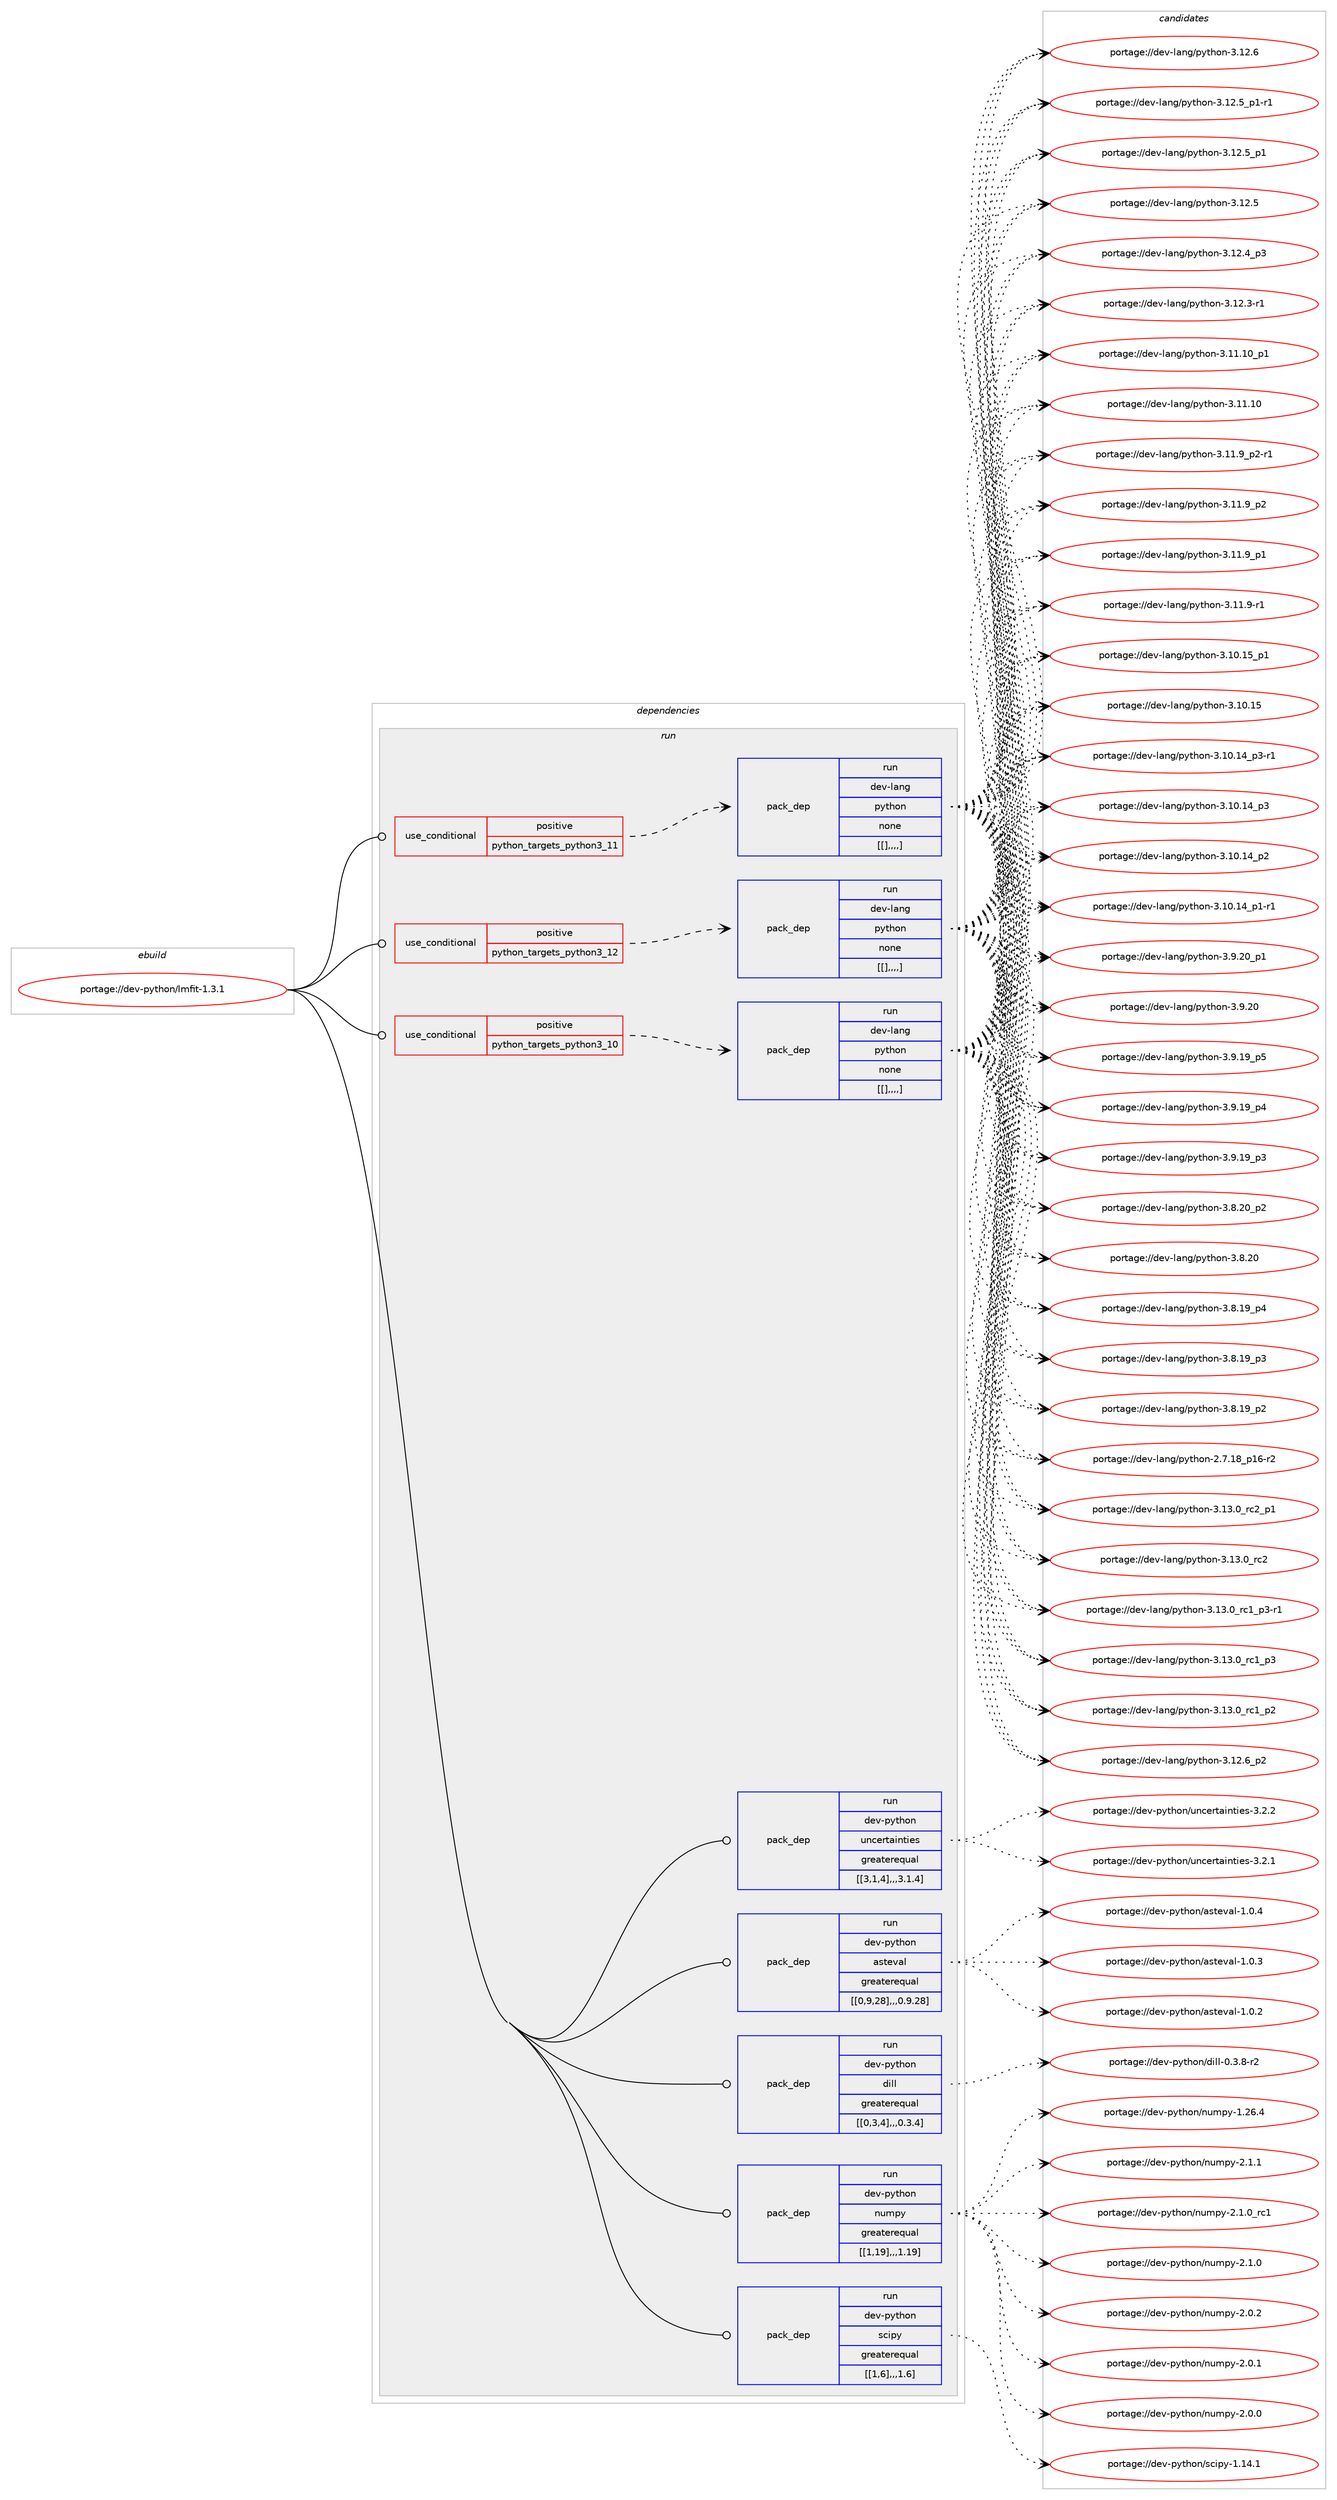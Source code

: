 digraph prolog {

# *************
# Graph options
# *************

newrank=true;
concentrate=true;
compound=true;
graph [rankdir=LR,fontname=Helvetica,fontsize=10,ranksep=1.5];#, ranksep=2.5, nodesep=0.2];
edge  [arrowhead=vee];
node  [fontname=Helvetica,fontsize=10];

# **********
# The ebuild
# **********

subgraph cluster_leftcol {
color=gray;
label=<<i>ebuild</i>>;
id [label="portage://dev-python/lmfit-1.3.1", color=red, width=4, href="../dev-python/lmfit-1.3.1.svg"];
}

# ****************
# The dependencies
# ****************

subgraph cluster_midcol {
color=gray;
label=<<i>dependencies</i>>;
subgraph cluster_compile {
fillcolor="#eeeeee";
style=filled;
label=<<i>compile</i>>;
}
subgraph cluster_compileandrun {
fillcolor="#eeeeee";
style=filled;
label=<<i>compile and run</i>>;
}
subgraph cluster_run {
fillcolor="#eeeeee";
style=filled;
label=<<i>run</i>>;
subgraph cond35658 {
dependency152255 [label=<<TABLE BORDER="0" CELLBORDER="1" CELLSPACING="0" CELLPADDING="4"><TR><TD ROWSPAN="3" CELLPADDING="10">use_conditional</TD></TR><TR><TD>positive</TD></TR><TR><TD>python_targets_python3_10</TD></TR></TABLE>>, shape=none, color=red];
subgraph pack115383 {
dependency152256 [label=<<TABLE BORDER="0" CELLBORDER="1" CELLSPACING="0" CELLPADDING="4" WIDTH="220"><TR><TD ROWSPAN="6" CELLPADDING="30">pack_dep</TD></TR><TR><TD WIDTH="110">run</TD></TR><TR><TD>dev-lang</TD></TR><TR><TD>python</TD></TR><TR><TD>none</TD></TR><TR><TD>[[],,,,]</TD></TR></TABLE>>, shape=none, color=blue];
}
dependency152255:e -> dependency152256:w [weight=20,style="dashed",arrowhead="vee"];
}
id:e -> dependency152255:w [weight=20,style="solid",arrowhead="odot"];
subgraph cond35659 {
dependency152257 [label=<<TABLE BORDER="0" CELLBORDER="1" CELLSPACING="0" CELLPADDING="4"><TR><TD ROWSPAN="3" CELLPADDING="10">use_conditional</TD></TR><TR><TD>positive</TD></TR><TR><TD>python_targets_python3_11</TD></TR></TABLE>>, shape=none, color=red];
subgraph pack115384 {
dependency152258 [label=<<TABLE BORDER="0" CELLBORDER="1" CELLSPACING="0" CELLPADDING="4" WIDTH="220"><TR><TD ROWSPAN="6" CELLPADDING="30">pack_dep</TD></TR><TR><TD WIDTH="110">run</TD></TR><TR><TD>dev-lang</TD></TR><TR><TD>python</TD></TR><TR><TD>none</TD></TR><TR><TD>[[],,,,]</TD></TR></TABLE>>, shape=none, color=blue];
}
dependency152257:e -> dependency152258:w [weight=20,style="dashed",arrowhead="vee"];
}
id:e -> dependency152257:w [weight=20,style="solid",arrowhead="odot"];
subgraph cond35660 {
dependency152259 [label=<<TABLE BORDER="0" CELLBORDER="1" CELLSPACING="0" CELLPADDING="4"><TR><TD ROWSPAN="3" CELLPADDING="10">use_conditional</TD></TR><TR><TD>positive</TD></TR><TR><TD>python_targets_python3_12</TD></TR></TABLE>>, shape=none, color=red];
subgraph pack115385 {
dependency152260 [label=<<TABLE BORDER="0" CELLBORDER="1" CELLSPACING="0" CELLPADDING="4" WIDTH="220"><TR><TD ROWSPAN="6" CELLPADDING="30">pack_dep</TD></TR><TR><TD WIDTH="110">run</TD></TR><TR><TD>dev-lang</TD></TR><TR><TD>python</TD></TR><TR><TD>none</TD></TR><TR><TD>[[],,,,]</TD></TR></TABLE>>, shape=none, color=blue];
}
dependency152259:e -> dependency152260:w [weight=20,style="dashed",arrowhead="vee"];
}
id:e -> dependency152259:w [weight=20,style="solid",arrowhead="odot"];
subgraph pack115386 {
dependency152261 [label=<<TABLE BORDER="0" CELLBORDER="1" CELLSPACING="0" CELLPADDING="4" WIDTH="220"><TR><TD ROWSPAN="6" CELLPADDING="30">pack_dep</TD></TR><TR><TD WIDTH="110">run</TD></TR><TR><TD>dev-python</TD></TR><TR><TD>asteval</TD></TR><TR><TD>greaterequal</TD></TR><TR><TD>[[0,9,28],,,0.9.28]</TD></TR></TABLE>>, shape=none, color=blue];
}
id:e -> dependency152261:w [weight=20,style="solid",arrowhead="odot"];
subgraph pack115387 {
dependency152262 [label=<<TABLE BORDER="0" CELLBORDER="1" CELLSPACING="0" CELLPADDING="4" WIDTH="220"><TR><TD ROWSPAN="6" CELLPADDING="30">pack_dep</TD></TR><TR><TD WIDTH="110">run</TD></TR><TR><TD>dev-python</TD></TR><TR><TD>dill</TD></TR><TR><TD>greaterequal</TD></TR><TR><TD>[[0,3,4],,,0.3.4]</TD></TR></TABLE>>, shape=none, color=blue];
}
id:e -> dependency152262:w [weight=20,style="solid",arrowhead="odot"];
subgraph pack115388 {
dependency152263 [label=<<TABLE BORDER="0" CELLBORDER="1" CELLSPACING="0" CELLPADDING="4" WIDTH="220"><TR><TD ROWSPAN="6" CELLPADDING="30">pack_dep</TD></TR><TR><TD WIDTH="110">run</TD></TR><TR><TD>dev-python</TD></TR><TR><TD>numpy</TD></TR><TR><TD>greaterequal</TD></TR><TR><TD>[[1,19],,,1.19]</TD></TR></TABLE>>, shape=none, color=blue];
}
id:e -> dependency152263:w [weight=20,style="solid",arrowhead="odot"];
subgraph pack115389 {
dependency152264 [label=<<TABLE BORDER="0" CELLBORDER="1" CELLSPACING="0" CELLPADDING="4" WIDTH="220"><TR><TD ROWSPAN="6" CELLPADDING="30">pack_dep</TD></TR><TR><TD WIDTH="110">run</TD></TR><TR><TD>dev-python</TD></TR><TR><TD>scipy</TD></TR><TR><TD>greaterequal</TD></TR><TR><TD>[[1,6],,,1.6]</TD></TR></TABLE>>, shape=none, color=blue];
}
id:e -> dependency152264:w [weight=20,style="solid",arrowhead="odot"];
subgraph pack115390 {
dependency152265 [label=<<TABLE BORDER="0" CELLBORDER="1" CELLSPACING="0" CELLPADDING="4" WIDTH="220"><TR><TD ROWSPAN="6" CELLPADDING="30">pack_dep</TD></TR><TR><TD WIDTH="110">run</TD></TR><TR><TD>dev-python</TD></TR><TR><TD>uncertainties</TD></TR><TR><TD>greaterequal</TD></TR><TR><TD>[[3,1,4],,,3.1.4]</TD></TR></TABLE>>, shape=none, color=blue];
}
id:e -> dependency152265:w [weight=20,style="solid",arrowhead="odot"];
}
}

# **************
# The candidates
# **************

subgraph cluster_choices {
rank=same;
color=gray;
label=<<i>candidates</i>>;

subgraph choice115383 {
color=black;
nodesep=1;
choice100101118451089711010347112121116104111110455146495146489511499509511249 [label="portage://dev-lang/python-3.13.0_rc2_p1", color=red, width=4,href="../dev-lang/python-3.13.0_rc2_p1.svg"];
choice10010111845108971101034711212111610411111045514649514648951149950 [label="portage://dev-lang/python-3.13.0_rc2", color=red, width=4,href="../dev-lang/python-3.13.0_rc2.svg"];
choice1001011184510897110103471121211161041111104551464951464895114994995112514511449 [label="portage://dev-lang/python-3.13.0_rc1_p3-r1", color=red, width=4,href="../dev-lang/python-3.13.0_rc1_p3-r1.svg"];
choice100101118451089711010347112121116104111110455146495146489511499499511251 [label="portage://dev-lang/python-3.13.0_rc1_p3", color=red, width=4,href="../dev-lang/python-3.13.0_rc1_p3.svg"];
choice100101118451089711010347112121116104111110455146495146489511499499511250 [label="portage://dev-lang/python-3.13.0_rc1_p2", color=red, width=4,href="../dev-lang/python-3.13.0_rc1_p2.svg"];
choice100101118451089711010347112121116104111110455146495046549511250 [label="portage://dev-lang/python-3.12.6_p2", color=red, width=4,href="../dev-lang/python-3.12.6_p2.svg"];
choice10010111845108971101034711212111610411111045514649504654 [label="portage://dev-lang/python-3.12.6", color=red, width=4,href="../dev-lang/python-3.12.6.svg"];
choice1001011184510897110103471121211161041111104551464950465395112494511449 [label="portage://dev-lang/python-3.12.5_p1-r1", color=red, width=4,href="../dev-lang/python-3.12.5_p1-r1.svg"];
choice100101118451089711010347112121116104111110455146495046539511249 [label="portage://dev-lang/python-3.12.5_p1", color=red, width=4,href="../dev-lang/python-3.12.5_p1.svg"];
choice10010111845108971101034711212111610411111045514649504653 [label="portage://dev-lang/python-3.12.5", color=red, width=4,href="../dev-lang/python-3.12.5.svg"];
choice100101118451089711010347112121116104111110455146495046529511251 [label="portage://dev-lang/python-3.12.4_p3", color=red, width=4,href="../dev-lang/python-3.12.4_p3.svg"];
choice100101118451089711010347112121116104111110455146495046514511449 [label="portage://dev-lang/python-3.12.3-r1", color=red, width=4,href="../dev-lang/python-3.12.3-r1.svg"];
choice10010111845108971101034711212111610411111045514649494649489511249 [label="portage://dev-lang/python-3.11.10_p1", color=red, width=4,href="../dev-lang/python-3.11.10_p1.svg"];
choice1001011184510897110103471121211161041111104551464949464948 [label="portage://dev-lang/python-3.11.10", color=red, width=4,href="../dev-lang/python-3.11.10.svg"];
choice1001011184510897110103471121211161041111104551464949465795112504511449 [label="portage://dev-lang/python-3.11.9_p2-r1", color=red, width=4,href="../dev-lang/python-3.11.9_p2-r1.svg"];
choice100101118451089711010347112121116104111110455146494946579511250 [label="portage://dev-lang/python-3.11.9_p2", color=red, width=4,href="../dev-lang/python-3.11.9_p2.svg"];
choice100101118451089711010347112121116104111110455146494946579511249 [label="portage://dev-lang/python-3.11.9_p1", color=red, width=4,href="../dev-lang/python-3.11.9_p1.svg"];
choice100101118451089711010347112121116104111110455146494946574511449 [label="portage://dev-lang/python-3.11.9-r1", color=red, width=4,href="../dev-lang/python-3.11.9-r1.svg"];
choice10010111845108971101034711212111610411111045514649484649539511249 [label="portage://dev-lang/python-3.10.15_p1", color=red, width=4,href="../dev-lang/python-3.10.15_p1.svg"];
choice1001011184510897110103471121211161041111104551464948464953 [label="portage://dev-lang/python-3.10.15", color=red, width=4,href="../dev-lang/python-3.10.15.svg"];
choice100101118451089711010347112121116104111110455146494846495295112514511449 [label="portage://dev-lang/python-3.10.14_p3-r1", color=red, width=4,href="../dev-lang/python-3.10.14_p3-r1.svg"];
choice10010111845108971101034711212111610411111045514649484649529511251 [label="portage://dev-lang/python-3.10.14_p3", color=red, width=4,href="../dev-lang/python-3.10.14_p3.svg"];
choice10010111845108971101034711212111610411111045514649484649529511250 [label="portage://dev-lang/python-3.10.14_p2", color=red, width=4,href="../dev-lang/python-3.10.14_p2.svg"];
choice100101118451089711010347112121116104111110455146494846495295112494511449 [label="portage://dev-lang/python-3.10.14_p1-r1", color=red, width=4,href="../dev-lang/python-3.10.14_p1-r1.svg"];
choice100101118451089711010347112121116104111110455146574650489511249 [label="portage://dev-lang/python-3.9.20_p1", color=red, width=4,href="../dev-lang/python-3.9.20_p1.svg"];
choice10010111845108971101034711212111610411111045514657465048 [label="portage://dev-lang/python-3.9.20", color=red, width=4,href="../dev-lang/python-3.9.20.svg"];
choice100101118451089711010347112121116104111110455146574649579511253 [label="portage://dev-lang/python-3.9.19_p5", color=red, width=4,href="../dev-lang/python-3.9.19_p5.svg"];
choice100101118451089711010347112121116104111110455146574649579511252 [label="portage://dev-lang/python-3.9.19_p4", color=red, width=4,href="../dev-lang/python-3.9.19_p4.svg"];
choice100101118451089711010347112121116104111110455146574649579511251 [label="portage://dev-lang/python-3.9.19_p3", color=red, width=4,href="../dev-lang/python-3.9.19_p3.svg"];
choice100101118451089711010347112121116104111110455146564650489511250 [label="portage://dev-lang/python-3.8.20_p2", color=red, width=4,href="../dev-lang/python-3.8.20_p2.svg"];
choice10010111845108971101034711212111610411111045514656465048 [label="portage://dev-lang/python-3.8.20", color=red, width=4,href="../dev-lang/python-3.8.20.svg"];
choice100101118451089711010347112121116104111110455146564649579511252 [label="portage://dev-lang/python-3.8.19_p4", color=red, width=4,href="../dev-lang/python-3.8.19_p4.svg"];
choice100101118451089711010347112121116104111110455146564649579511251 [label="portage://dev-lang/python-3.8.19_p3", color=red, width=4,href="../dev-lang/python-3.8.19_p3.svg"];
choice100101118451089711010347112121116104111110455146564649579511250 [label="portage://dev-lang/python-3.8.19_p2", color=red, width=4,href="../dev-lang/python-3.8.19_p2.svg"];
choice100101118451089711010347112121116104111110455046554649569511249544511450 [label="portage://dev-lang/python-2.7.18_p16-r2", color=red, width=4,href="../dev-lang/python-2.7.18_p16-r2.svg"];
dependency152256:e -> choice100101118451089711010347112121116104111110455146495146489511499509511249:w [style=dotted,weight="100"];
dependency152256:e -> choice10010111845108971101034711212111610411111045514649514648951149950:w [style=dotted,weight="100"];
dependency152256:e -> choice1001011184510897110103471121211161041111104551464951464895114994995112514511449:w [style=dotted,weight="100"];
dependency152256:e -> choice100101118451089711010347112121116104111110455146495146489511499499511251:w [style=dotted,weight="100"];
dependency152256:e -> choice100101118451089711010347112121116104111110455146495146489511499499511250:w [style=dotted,weight="100"];
dependency152256:e -> choice100101118451089711010347112121116104111110455146495046549511250:w [style=dotted,weight="100"];
dependency152256:e -> choice10010111845108971101034711212111610411111045514649504654:w [style=dotted,weight="100"];
dependency152256:e -> choice1001011184510897110103471121211161041111104551464950465395112494511449:w [style=dotted,weight="100"];
dependency152256:e -> choice100101118451089711010347112121116104111110455146495046539511249:w [style=dotted,weight="100"];
dependency152256:e -> choice10010111845108971101034711212111610411111045514649504653:w [style=dotted,weight="100"];
dependency152256:e -> choice100101118451089711010347112121116104111110455146495046529511251:w [style=dotted,weight="100"];
dependency152256:e -> choice100101118451089711010347112121116104111110455146495046514511449:w [style=dotted,weight="100"];
dependency152256:e -> choice10010111845108971101034711212111610411111045514649494649489511249:w [style=dotted,weight="100"];
dependency152256:e -> choice1001011184510897110103471121211161041111104551464949464948:w [style=dotted,weight="100"];
dependency152256:e -> choice1001011184510897110103471121211161041111104551464949465795112504511449:w [style=dotted,weight="100"];
dependency152256:e -> choice100101118451089711010347112121116104111110455146494946579511250:w [style=dotted,weight="100"];
dependency152256:e -> choice100101118451089711010347112121116104111110455146494946579511249:w [style=dotted,weight="100"];
dependency152256:e -> choice100101118451089711010347112121116104111110455146494946574511449:w [style=dotted,weight="100"];
dependency152256:e -> choice10010111845108971101034711212111610411111045514649484649539511249:w [style=dotted,weight="100"];
dependency152256:e -> choice1001011184510897110103471121211161041111104551464948464953:w [style=dotted,weight="100"];
dependency152256:e -> choice100101118451089711010347112121116104111110455146494846495295112514511449:w [style=dotted,weight="100"];
dependency152256:e -> choice10010111845108971101034711212111610411111045514649484649529511251:w [style=dotted,weight="100"];
dependency152256:e -> choice10010111845108971101034711212111610411111045514649484649529511250:w [style=dotted,weight="100"];
dependency152256:e -> choice100101118451089711010347112121116104111110455146494846495295112494511449:w [style=dotted,weight="100"];
dependency152256:e -> choice100101118451089711010347112121116104111110455146574650489511249:w [style=dotted,weight="100"];
dependency152256:e -> choice10010111845108971101034711212111610411111045514657465048:w [style=dotted,weight="100"];
dependency152256:e -> choice100101118451089711010347112121116104111110455146574649579511253:w [style=dotted,weight="100"];
dependency152256:e -> choice100101118451089711010347112121116104111110455146574649579511252:w [style=dotted,weight="100"];
dependency152256:e -> choice100101118451089711010347112121116104111110455146574649579511251:w [style=dotted,weight="100"];
dependency152256:e -> choice100101118451089711010347112121116104111110455146564650489511250:w [style=dotted,weight="100"];
dependency152256:e -> choice10010111845108971101034711212111610411111045514656465048:w [style=dotted,weight="100"];
dependency152256:e -> choice100101118451089711010347112121116104111110455146564649579511252:w [style=dotted,weight="100"];
dependency152256:e -> choice100101118451089711010347112121116104111110455146564649579511251:w [style=dotted,weight="100"];
dependency152256:e -> choice100101118451089711010347112121116104111110455146564649579511250:w [style=dotted,weight="100"];
dependency152256:e -> choice100101118451089711010347112121116104111110455046554649569511249544511450:w [style=dotted,weight="100"];
}
subgraph choice115384 {
color=black;
nodesep=1;
choice100101118451089711010347112121116104111110455146495146489511499509511249 [label="portage://dev-lang/python-3.13.0_rc2_p1", color=red, width=4,href="../dev-lang/python-3.13.0_rc2_p1.svg"];
choice10010111845108971101034711212111610411111045514649514648951149950 [label="portage://dev-lang/python-3.13.0_rc2", color=red, width=4,href="../dev-lang/python-3.13.0_rc2.svg"];
choice1001011184510897110103471121211161041111104551464951464895114994995112514511449 [label="portage://dev-lang/python-3.13.0_rc1_p3-r1", color=red, width=4,href="../dev-lang/python-3.13.0_rc1_p3-r1.svg"];
choice100101118451089711010347112121116104111110455146495146489511499499511251 [label="portage://dev-lang/python-3.13.0_rc1_p3", color=red, width=4,href="../dev-lang/python-3.13.0_rc1_p3.svg"];
choice100101118451089711010347112121116104111110455146495146489511499499511250 [label="portage://dev-lang/python-3.13.0_rc1_p2", color=red, width=4,href="../dev-lang/python-3.13.0_rc1_p2.svg"];
choice100101118451089711010347112121116104111110455146495046549511250 [label="portage://dev-lang/python-3.12.6_p2", color=red, width=4,href="../dev-lang/python-3.12.6_p2.svg"];
choice10010111845108971101034711212111610411111045514649504654 [label="portage://dev-lang/python-3.12.6", color=red, width=4,href="../dev-lang/python-3.12.6.svg"];
choice1001011184510897110103471121211161041111104551464950465395112494511449 [label="portage://dev-lang/python-3.12.5_p1-r1", color=red, width=4,href="../dev-lang/python-3.12.5_p1-r1.svg"];
choice100101118451089711010347112121116104111110455146495046539511249 [label="portage://dev-lang/python-3.12.5_p1", color=red, width=4,href="../dev-lang/python-3.12.5_p1.svg"];
choice10010111845108971101034711212111610411111045514649504653 [label="portage://dev-lang/python-3.12.5", color=red, width=4,href="../dev-lang/python-3.12.5.svg"];
choice100101118451089711010347112121116104111110455146495046529511251 [label="portage://dev-lang/python-3.12.4_p3", color=red, width=4,href="../dev-lang/python-3.12.4_p3.svg"];
choice100101118451089711010347112121116104111110455146495046514511449 [label="portage://dev-lang/python-3.12.3-r1", color=red, width=4,href="../dev-lang/python-3.12.3-r1.svg"];
choice10010111845108971101034711212111610411111045514649494649489511249 [label="portage://dev-lang/python-3.11.10_p1", color=red, width=4,href="../dev-lang/python-3.11.10_p1.svg"];
choice1001011184510897110103471121211161041111104551464949464948 [label="portage://dev-lang/python-3.11.10", color=red, width=4,href="../dev-lang/python-3.11.10.svg"];
choice1001011184510897110103471121211161041111104551464949465795112504511449 [label="portage://dev-lang/python-3.11.9_p2-r1", color=red, width=4,href="../dev-lang/python-3.11.9_p2-r1.svg"];
choice100101118451089711010347112121116104111110455146494946579511250 [label="portage://dev-lang/python-3.11.9_p2", color=red, width=4,href="../dev-lang/python-3.11.9_p2.svg"];
choice100101118451089711010347112121116104111110455146494946579511249 [label="portage://dev-lang/python-3.11.9_p1", color=red, width=4,href="../dev-lang/python-3.11.9_p1.svg"];
choice100101118451089711010347112121116104111110455146494946574511449 [label="portage://dev-lang/python-3.11.9-r1", color=red, width=4,href="../dev-lang/python-3.11.9-r1.svg"];
choice10010111845108971101034711212111610411111045514649484649539511249 [label="portage://dev-lang/python-3.10.15_p1", color=red, width=4,href="../dev-lang/python-3.10.15_p1.svg"];
choice1001011184510897110103471121211161041111104551464948464953 [label="portage://dev-lang/python-3.10.15", color=red, width=4,href="../dev-lang/python-3.10.15.svg"];
choice100101118451089711010347112121116104111110455146494846495295112514511449 [label="portage://dev-lang/python-3.10.14_p3-r1", color=red, width=4,href="../dev-lang/python-3.10.14_p3-r1.svg"];
choice10010111845108971101034711212111610411111045514649484649529511251 [label="portage://dev-lang/python-3.10.14_p3", color=red, width=4,href="../dev-lang/python-3.10.14_p3.svg"];
choice10010111845108971101034711212111610411111045514649484649529511250 [label="portage://dev-lang/python-3.10.14_p2", color=red, width=4,href="../dev-lang/python-3.10.14_p2.svg"];
choice100101118451089711010347112121116104111110455146494846495295112494511449 [label="portage://dev-lang/python-3.10.14_p1-r1", color=red, width=4,href="../dev-lang/python-3.10.14_p1-r1.svg"];
choice100101118451089711010347112121116104111110455146574650489511249 [label="portage://dev-lang/python-3.9.20_p1", color=red, width=4,href="../dev-lang/python-3.9.20_p1.svg"];
choice10010111845108971101034711212111610411111045514657465048 [label="portage://dev-lang/python-3.9.20", color=red, width=4,href="../dev-lang/python-3.9.20.svg"];
choice100101118451089711010347112121116104111110455146574649579511253 [label="portage://dev-lang/python-3.9.19_p5", color=red, width=4,href="../dev-lang/python-3.9.19_p5.svg"];
choice100101118451089711010347112121116104111110455146574649579511252 [label="portage://dev-lang/python-3.9.19_p4", color=red, width=4,href="../dev-lang/python-3.9.19_p4.svg"];
choice100101118451089711010347112121116104111110455146574649579511251 [label="portage://dev-lang/python-3.9.19_p3", color=red, width=4,href="../dev-lang/python-3.9.19_p3.svg"];
choice100101118451089711010347112121116104111110455146564650489511250 [label="portage://dev-lang/python-3.8.20_p2", color=red, width=4,href="../dev-lang/python-3.8.20_p2.svg"];
choice10010111845108971101034711212111610411111045514656465048 [label="portage://dev-lang/python-3.8.20", color=red, width=4,href="../dev-lang/python-3.8.20.svg"];
choice100101118451089711010347112121116104111110455146564649579511252 [label="portage://dev-lang/python-3.8.19_p4", color=red, width=4,href="../dev-lang/python-3.8.19_p4.svg"];
choice100101118451089711010347112121116104111110455146564649579511251 [label="portage://dev-lang/python-3.8.19_p3", color=red, width=4,href="../dev-lang/python-3.8.19_p3.svg"];
choice100101118451089711010347112121116104111110455146564649579511250 [label="portage://dev-lang/python-3.8.19_p2", color=red, width=4,href="../dev-lang/python-3.8.19_p2.svg"];
choice100101118451089711010347112121116104111110455046554649569511249544511450 [label="portage://dev-lang/python-2.7.18_p16-r2", color=red, width=4,href="../dev-lang/python-2.7.18_p16-r2.svg"];
dependency152258:e -> choice100101118451089711010347112121116104111110455146495146489511499509511249:w [style=dotted,weight="100"];
dependency152258:e -> choice10010111845108971101034711212111610411111045514649514648951149950:w [style=dotted,weight="100"];
dependency152258:e -> choice1001011184510897110103471121211161041111104551464951464895114994995112514511449:w [style=dotted,weight="100"];
dependency152258:e -> choice100101118451089711010347112121116104111110455146495146489511499499511251:w [style=dotted,weight="100"];
dependency152258:e -> choice100101118451089711010347112121116104111110455146495146489511499499511250:w [style=dotted,weight="100"];
dependency152258:e -> choice100101118451089711010347112121116104111110455146495046549511250:w [style=dotted,weight="100"];
dependency152258:e -> choice10010111845108971101034711212111610411111045514649504654:w [style=dotted,weight="100"];
dependency152258:e -> choice1001011184510897110103471121211161041111104551464950465395112494511449:w [style=dotted,weight="100"];
dependency152258:e -> choice100101118451089711010347112121116104111110455146495046539511249:w [style=dotted,weight="100"];
dependency152258:e -> choice10010111845108971101034711212111610411111045514649504653:w [style=dotted,weight="100"];
dependency152258:e -> choice100101118451089711010347112121116104111110455146495046529511251:w [style=dotted,weight="100"];
dependency152258:e -> choice100101118451089711010347112121116104111110455146495046514511449:w [style=dotted,weight="100"];
dependency152258:e -> choice10010111845108971101034711212111610411111045514649494649489511249:w [style=dotted,weight="100"];
dependency152258:e -> choice1001011184510897110103471121211161041111104551464949464948:w [style=dotted,weight="100"];
dependency152258:e -> choice1001011184510897110103471121211161041111104551464949465795112504511449:w [style=dotted,weight="100"];
dependency152258:e -> choice100101118451089711010347112121116104111110455146494946579511250:w [style=dotted,weight="100"];
dependency152258:e -> choice100101118451089711010347112121116104111110455146494946579511249:w [style=dotted,weight="100"];
dependency152258:e -> choice100101118451089711010347112121116104111110455146494946574511449:w [style=dotted,weight="100"];
dependency152258:e -> choice10010111845108971101034711212111610411111045514649484649539511249:w [style=dotted,weight="100"];
dependency152258:e -> choice1001011184510897110103471121211161041111104551464948464953:w [style=dotted,weight="100"];
dependency152258:e -> choice100101118451089711010347112121116104111110455146494846495295112514511449:w [style=dotted,weight="100"];
dependency152258:e -> choice10010111845108971101034711212111610411111045514649484649529511251:w [style=dotted,weight="100"];
dependency152258:e -> choice10010111845108971101034711212111610411111045514649484649529511250:w [style=dotted,weight="100"];
dependency152258:e -> choice100101118451089711010347112121116104111110455146494846495295112494511449:w [style=dotted,weight="100"];
dependency152258:e -> choice100101118451089711010347112121116104111110455146574650489511249:w [style=dotted,weight="100"];
dependency152258:e -> choice10010111845108971101034711212111610411111045514657465048:w [style=dotted,weight="100"];
dependency152258:e -> choice100101118451089711010347112121116104111110455146574649579511253:w [style=dotted,weight="100"];
dependency152258:e -> choice100101118451089711010347112121116104111110455146574649579511252:w [style=dotted,weight="100"];
dependency152258:e -> choice100101118451089711010347112121116104111110455146574649579511251:w [style=dotted,weight="100"];
dependency152258:e -> choice100101118451089711010347112121116104111110455146564650489511250:w [style=dotted,weight="100"];
dependency152258:e -> choice10010111845108971101034711212111610411111045514656465048:w [style=dotted,weight="100"];
dependency152258:e -> choice100101118451089711010347112121116104111110455146564649579511252:w [style=dotted,weight="100"];
dependency152258:e -> choice100101118451089711010347112121116104111110455146564649579511251:w [style=dotted,weight="100"];
dependency152258:e -> choice100101118451089711010347112121116104111110455146564649579511250:w [style=dotted,weight="100"];
dependency152258:e -> choice100101118451089711010347112121116104111110455046554649569511249544511450:w [style=dotted,weight="100"];
}
subgraph choice115385 {
color=black;
nodesep=1;
choice100101118451089711010347112121116104111110455146495146489511499509511249 [label="portage://dev-lang/python-3.13.0_rc2_p1", color=red, width=4,href="../dev-lang/python-3.13.0_rc2_p1.svg"];
choice10010111845108971101034711212111610411111045514649514648951149950 [label="portage://dev-lang/python-3.13.0_rc2", color=red, width=4,href="../dev-lang/python-3.13.0_rc2.svg"];
choice1001011184510897110103471121211161041111104551464951464895114994995112514511449 [label="portage://dev-lang/python-3.13.0_rc1_p3-r1", color=red, width=4,href="../dev-lang/python-3.13.0_rc1_p3-r1.svg"];
choice100101118451089711010347112121116104111110455146495146489511499499511251 [label="portage://dev-lang/python-3.13.0_rc1_p3", color=red, width=4,href="../dev-lang/python-3.13.0_rc1_p3.svg"];
choice100101118451089711010347112121116104111110455146495146489511499499511250 [label="portage://dev-lang/python-3.13.0_rc1_p2", color=red, width=4,href="../dev-lang/python-3.13.0_rc1_p2.svg"];
choice100101118451089711010347112121116104111110455146495046549511250 [label="portage://dev-lang/python-3.12.6_p2", color=red, width=4,href="../dev-lang/python-3.12.6_p2.svg"];
choice10010111845108971101034711212111610411111045514649504654 [label="portage://dev-lang/python-3.12.6", color=red, width=4,href="../dev-lang/python-3.12.6.svg"];
choice1001011184510897110103471121211161041111104551464950465395112494511449 [label="portage://dev-lang/python-3.12.5_p1-r1", color=red, width=4,href="../dev-lang/python-3.12.5_p1-r1.svg"];
choice100101118451089711010347112121116104111110455146495046539511249 [label="portage://dev-lang/python-3.12.5_p1", color=red, width=4,href="../dev-lang/python-3.12.5_p1.svg"];
choice10010111845108971101034711212111610411111045514649504653 [label="portage://dev-lang/python-3.12.5", color=red, width=4,href="../dev-lang/python-3.12.5.svg"];
choice100101118451089711010347112121116104111110455146495046529511251 [label="portage://dev-lang/python-3.12.4_p3", color=red, width=4,href="../dev-lang/python-3.12.4_p3.svg"];
choice100101118451089711010347112121116104111110455146495046514511449 [label="portage://dev-lang/python-3.12.3-r1", color=red, width=4,href="../dev-lang/python-3.12.3-r1.svg"];
choice10010111845108971101034711212111610411111045514649494649489511249 [label="portage://dev-lang/python-3.11.10_p1", color=red, width=4,href="../dev-lang/python-3.11.10_p1.svg"];
choice1001011184510897110103471121211161041111104551464949464948 [label="portage://dev-lang/python-3.11.10", color=red, width=4,href="../dev-lang/python-3.11.10.svg"];
choice1001011184510897110103471121211161041111104551464949465795112504511449 [label="portage://dev-lang/python-3.11.9_p2-r1", color=red, width=4,href="../dev-lang/python-3.11.9_p2-r1.svg"];
choice100101118451089711010347112121116104111110455146494946579511250 [label="portage://dev-lang/python-3.11.9_p2", color=red, width=4,href="../dev-lang/python-3.11.9_p2.svg"];
choice100101118451089711010347112121116104111110455146494946579511249 [label="portage://dev-lang/python-3.11.9_p1", color=red, width=4,href="../dev-lang/python-3.11.9_p1.svg"];
choice100101118451089711010347112121116104111110455146494946574511449 [label="portage://dev-lang/python-3.11.9-r1", color=red, width=4,href="../dev-lang/python-3.11.9-r1.svg"];
choice10010111845108971101034711212111610411111045514649484649539511249 [label="portage://dev-lang/python-3.10.15_p1", color=red, width=4,href="../dev-lang/python-3.10.15_p1.svg"];
choice1001011184510897110103471121211161041111104551464948464953 [label="portage://dev-lang/python-3.10.15", color=red, width=4,href="../dev-lang/python-3.10.15.svg"];
choice100101118451089711010347112121116104111110455146494846495295112514511449 [label="portage://dev-lang/python-3.10.14_p3-r1", color=red, width=4,href="../dev-lang/python-3.10.14_p3-r1.svg"];
choice10010111845108971101034711212111610411111045514649484649529511251 [label="portage://dev-lang/python-3.10.14_p3", color=red, width=4,href="../dev-lang/python-3.10.14_p3.svg"];
choice10010111845108971101034711212111610411111045514649484649529511250 [label="portage://dev-lang/python-3.10.14_p2", color=red, width=4,href="../dev-lang/python-3.10.14_p2.svg"];
choice100101118451089711010347112121116104111110455146494846495295112494511449 [label="portage://dev-lang/python-3.10.14_p1-r1", color=red, width=4,href="../dev-lang/python-3.10.14_p1-r1.svg"];
choice100101118451089711010347112121116104111110455146574650489511249 [label="portage://dev-lang/python-3.9.20_p1", color=red, width=4,href="../dev-lang/python-3.9.20_p1.svg"];
choice10010111845108971101034711212111610411111045514657465048 [label="portage://dev-lang/python-3.9.20", color=red, width=4,href="../dev-lang/python-3.9.20.svg"];
choice100101118451089711010347112121116104111110455146574649579511253 [label="portage://dev-lang/python-3.9.19_p5", color=red, width=4,href="../dev-lang/python-3.9.19_p5.svg"];
choice100101118451089711010347112121116104111110455146574649579511252 [label="portage://dev-lang/python-3.9.19_p4", color=red, width=4,href="../dev-lang/python-3.9.19_p4.svg"];
choice100101118451089711010347112121116104111110455146574649579511251 [label="portage://dev-lang/python-3.9.19_p3", color=red, width=4,href="../dev-lang/python-3.9.19_p3.svg"];
choice100101118451089711010347112121116104111110455146564650489511250 [label="portage://dev-lang/python-3.8.20_p2", color=red, width=4,href="../dev-lang/python-3.8.20_p2.svg"];
choice10010111845108971101034711212111610411111045514656465048 [label="portage://dev-lang/python-3.8.20", color=red, width=4,href="../dev-lang/python-3.8.20.svg"];
choice100101118451089711010347112121116104111110455146564649579511252 [label="portage://dev-lang/python-3.8.19_p4", color=red, width=4,href="../dev-lang/python-3.8.19_p4.svg"];
choice100101118451089711010347112121116104111110455146564649579511251 [label="portage://dev-lang/python-3.8.19_p3", color=red, width=4,href="../dev-lang/python-3.8.19_p3.svg"];
choice100101118451089711010347112121116104111110455146564649579511250 [label="portage://dev-lang/python-3.8.19_p2", color=red, width=4,href="../dev-lang/python-3.8.19_p2.svg"];
choice100101118451089711010347112121116104111110455046554649569511249544511450 [label="portage://dev-lang/python-2.7.18_p16-r2", color=red, width=4,href="../dev-lang/python-2.7.18_p16-r2.svg"];
dependency152260:e -> choice100101118451089711010347112121116104111110455146495146489511499509511249:w [style=dotted,weight="100"];
dependency152260:e -> choice10010111845108971101034711212111610411111045514649514648951149950:w [style=dotted,weight="100"];
dependency152260:e -> choice1001011184510897110103471121211161041111104551464951464895114994995112514511449:w [style=dotted,weight="100"];
dependency152260:e -> choice100101118451089711010347112121116104111110455146495146489511499499511251:w [style=dotted,weight="100"];
dependency152260:e -> choice100101118451089711010347112121116104111110455146495146489511499499511250:w [style=dotted,weight="100"];
dependency152260:e -> choice100101118451089711010347112121116104111110455146495046549511250:w [style=dotted,weight="100"];
dependency152260:e -> choice10010111845108971101034711212111610411111045514649504654:w [style=dotted,weight="100"];
dependency152260:e -> choice1001011184510897110103471121211161041111104551464950465395112494511449:w [style=dotted,weight="100"];
dependency152260:e -> choice100101118451089711010347112121116104111110455146495046539511249:w [style=dotted,weight="100"];
dependency152260:e -> choice10010111845108971101034711212111610411111045514649504653:w [style=dotted,weight="100"];
dependency152260:e -> choice100101118451089711010347112121116104111110455146495046529511251:w [style=dotted,weight="100"];
dependency152260:e -> choice100101118451089711010347112121116104111110455146495046514511449:w [style=dotted,weight="100"];
dependency152260:e -> choice10010111845108971101034711212111610411111045514649494649489511249:w [style=dotted,weight="100"];
dependency152260:e -> choice1001011184510897110103471121211161041111104551464949464948:w [style=dotted,weight="100"];
dependency152260:e -> choice1001011184510897110103471121211161041111104551464949465795112504511449:w [style=dotted,weight="100"];
dependency152260:e -> choice100101118451089711010347112121116104111110455146494946579511250:w [style=dotted,weight="100"];
dependency152260:e -> choice100101118451089711010347112121116104111110455146494946579511249:w [style=dotted,weight="100"];
dependency152260:e -> choice100101118451089711010347112121116104111110455146494946574511449:w [style=dotted,weight="100"];
dependency152260:e -> choice10010111845108971101034711212111610411111045514649484649539511249:w [style=dotted,weight="100"];
dependency152260:e -> choice1001011184510897110103471121211161041111104551464948464953:w [style=dotted,weight="100"];
dependency152260:e -> choice100101118451089711010347112121116104111110455146494846495295112514511449:w [style=dotted,weight="100"];
dependency152260:e -> choice10010111845108971101034711212111610411111045514649484649529511251:w [style=dotted,weight="100"];
dependency152260:e -> choice10010111845108971101034711212111610411111045514649484649529511250:w [style=dotted,weight="100"];
dependency152260:e -> choice100101118451089711010347112121116104111110455146494846495295112494511449:w [style=dotted,weight="100"];
dependency152260:e -> choice100101118451089711010347112121116104111110455146574650489511249:w [style=dotted,weight="100"];
dependency152260:e -> choice10010111845108971101034711212111610411111045514657465048:w [style=dotted,weight="100"];
dependency152260:e -> choice100101118451089711010347112121116104111110455146574649579511253:w [style=dotted,weight="100"];
dependency152260:e -> choice100101118451089711010347112121116104111110455146574649579511252:w [style=dotted,weight="100"];
dependency152260:e -> choice100101118451089711010347112121116104111110455146574649579511251:w [style=dotted,weight="100"];
dependency152260:e -> choice100101118451089711010347112121116104111110455146564650489511250:w [style=dotted,weight="100"];
dependency152260:e -> choice10010111845108971101034711212111610411111045514656465048:w [style=dotted,weight="100"];
dependency152260:e -> choice100101118451089711010347112121116104111110455146564649579511252:w [style=dotted,weight="100"];
dependency152260:e -> choice100101118451089711010347112121116104111110455146564649579511251:w [style=dotted,weight="100"];
dependency152260:e -> choice100101118451089711010347112121116104111110455146564649579511250:w [style=dotted,weight="100"];
dependency152260:e -> choice100101118451089711010347112121116104111110455046554649569511249544511450:w [style=dotted,weight="100"];
}
subgraph choice115386 {
color=black;
nodesep=1;
choice10010111845112121116104111110479711511610111897108454946484652 [label="portage://dev-python/asteval-1.0.4", color=red, width=4,href="../dev-python/asteval-1.0.4.svg"];
choice10010111845112121116104111110479711511610111897108454946484651 [label="portage://dev-python/asteval-1.0.3", color=red, width=4,href="../dev-python/asteval-1.0.3.svg"];
choice10010111845112121116104111110479711511610111897108454946484650 [label="portage://dev-python/asteval-1.0.2", color=red, width=4,href="../dev-python/asteval-1.0.2.svg"];
dependency152261:e -> choice10010111845112121116104111110479711511610111897108454946484652:w [style=dotted,weight="100"];
dependency152261:e -> choice10010111845112121116104111110479711511610111897108454946484651:w [style=dotted,weight="100"];
dependency152261:e -> choice10010111845112121116104111110479711511610111897108454946484650:w [style=dotted,weight="100"];
}
subgraph choice115387 {
color=black;
nodesep=1;
choice10010111845112121116104111110471001051081084548465146564511450 [label="portage://dev-python/dill-0.3.8-r2", color=red, width=4,href="../dev-python/dill-0.3.8-r2.svg"];
dependency152262:e -> choice10010111845112121116104111110471001051081084548465146564511450:w [style=dotted,weight="100"];
}
subgraph choice115388 {
color=black;
nodesep=1;
choice1001011184511212111610411111047110117109112121455046494649 [label="portage://dev-python/numpy-2.1.1", color=red, width=4,href="../dev-python/numpy-2.1.1.svg"];
choice1001011184511212111610411111047110117109112121455046494648951149949 [label="portage://dev-python/numpy-2.1.0_rc1", color=red, width=4,href="../dev-python/numpy-2.1.0_rc1.svg"];
choice1001011184511212111610411111047110117109112121455046494648 [label="portage://dev-python/numpy-2.1.0", color=red, width=4,href="../dev-python/numpy-2.1.0.svg"];
choice1001011184511212111610411111047110117109112121455046484650 [label="portage://dev-python/numpy-2.0.2", color=red, width=4,href="../dev-python/numpy-2.0.2.svg"];
choice1001011184511212111610411111047110117109112121455046484649 [label="portage://dev-python/numpy-2.0.1", color=red, width=4,href="../dev-python/numpy-2.0.1.svg"];
choice1001011184511212111610411111047110117109112121455046484648 [label="portage://dev-python/numpy-2.0.0", color=red, width=4,href="../dev-python/numpy-2.0.0.svg"];
choice100101118451121211161041111104711011710911212145494650544652 [label="portage://dev-python/numpy-1.26.4", color=red, width=4,href="../dev-python/numpy-1.26.4.svg"];
dependency152263:e -> choice1001011184511212111610411111047110117109112121455046494649:w [style=dotted,weight="100"];
dependency152263:e -> choice1001011184511212111610411111047110117109112121455046494648951149949:w [style=dotted,weight="100"];
dependency152263:e -> choice1001011184511212111610411111047110117109112121455046494648:w [style=dotted,weight="100"];
dependency152263:e -> choice1001011184511212111610411111047110117109112121455046484650:w [style=dotted,weight="100"];
dependency152263:e -> choice1001011184511212111610411111047110117109112121455046484649:w [style=dotted,weight="100"];
dependency152263:e -> choice1001011184511212111610411111047110117109112121455046484648:w [style=dotted,weight="100"];
dependency152263:e -> choice100101118451121211161041111104711011710911212145494650544652:w [style=dotted,weight="100"];
}
subgraph choice115389 {
color=black;
nodesep=1;
choice10010111845112121116104111110471159910511212145494649524649 [label="portage://dev-python/scipy-1.14.1", color=red, width=4,href="../dev-python/scipy-1.14.1.svg"];
dependency152264:e -> choice10010111845112121116104111110471159910511212145494649524649:w [style=dotted,weight="100"];
}
subgraph choice115390 {
color=black;
nodesep=1;
choice10010111845112121116104111110471171109910111411697105110116105101115455146504650 [label="portage://dev-python/uncertainties-3.2.2", color=red, width=4,href="../dev-python/uncertainties-3.2.2.svg"];
choice10010111845112121116104111110471171109910111411697105110116105101115455146504649 [label="portage://dev-python/uncertainties-3.2.1", color=red, width=4,href="../dev-python/uncertainties-3.2.1.svg"];
dependency152265:e -> choice10010111845112121116104111110471171109910111411697105110116105101115455146504650:w [style=dotted,weight="100"];
dependency152265:e -> choice10010111845112121116104111110471171109910111411697105110116105101115455146504649:w [style=dotted,weight="100"];
}
}

}
